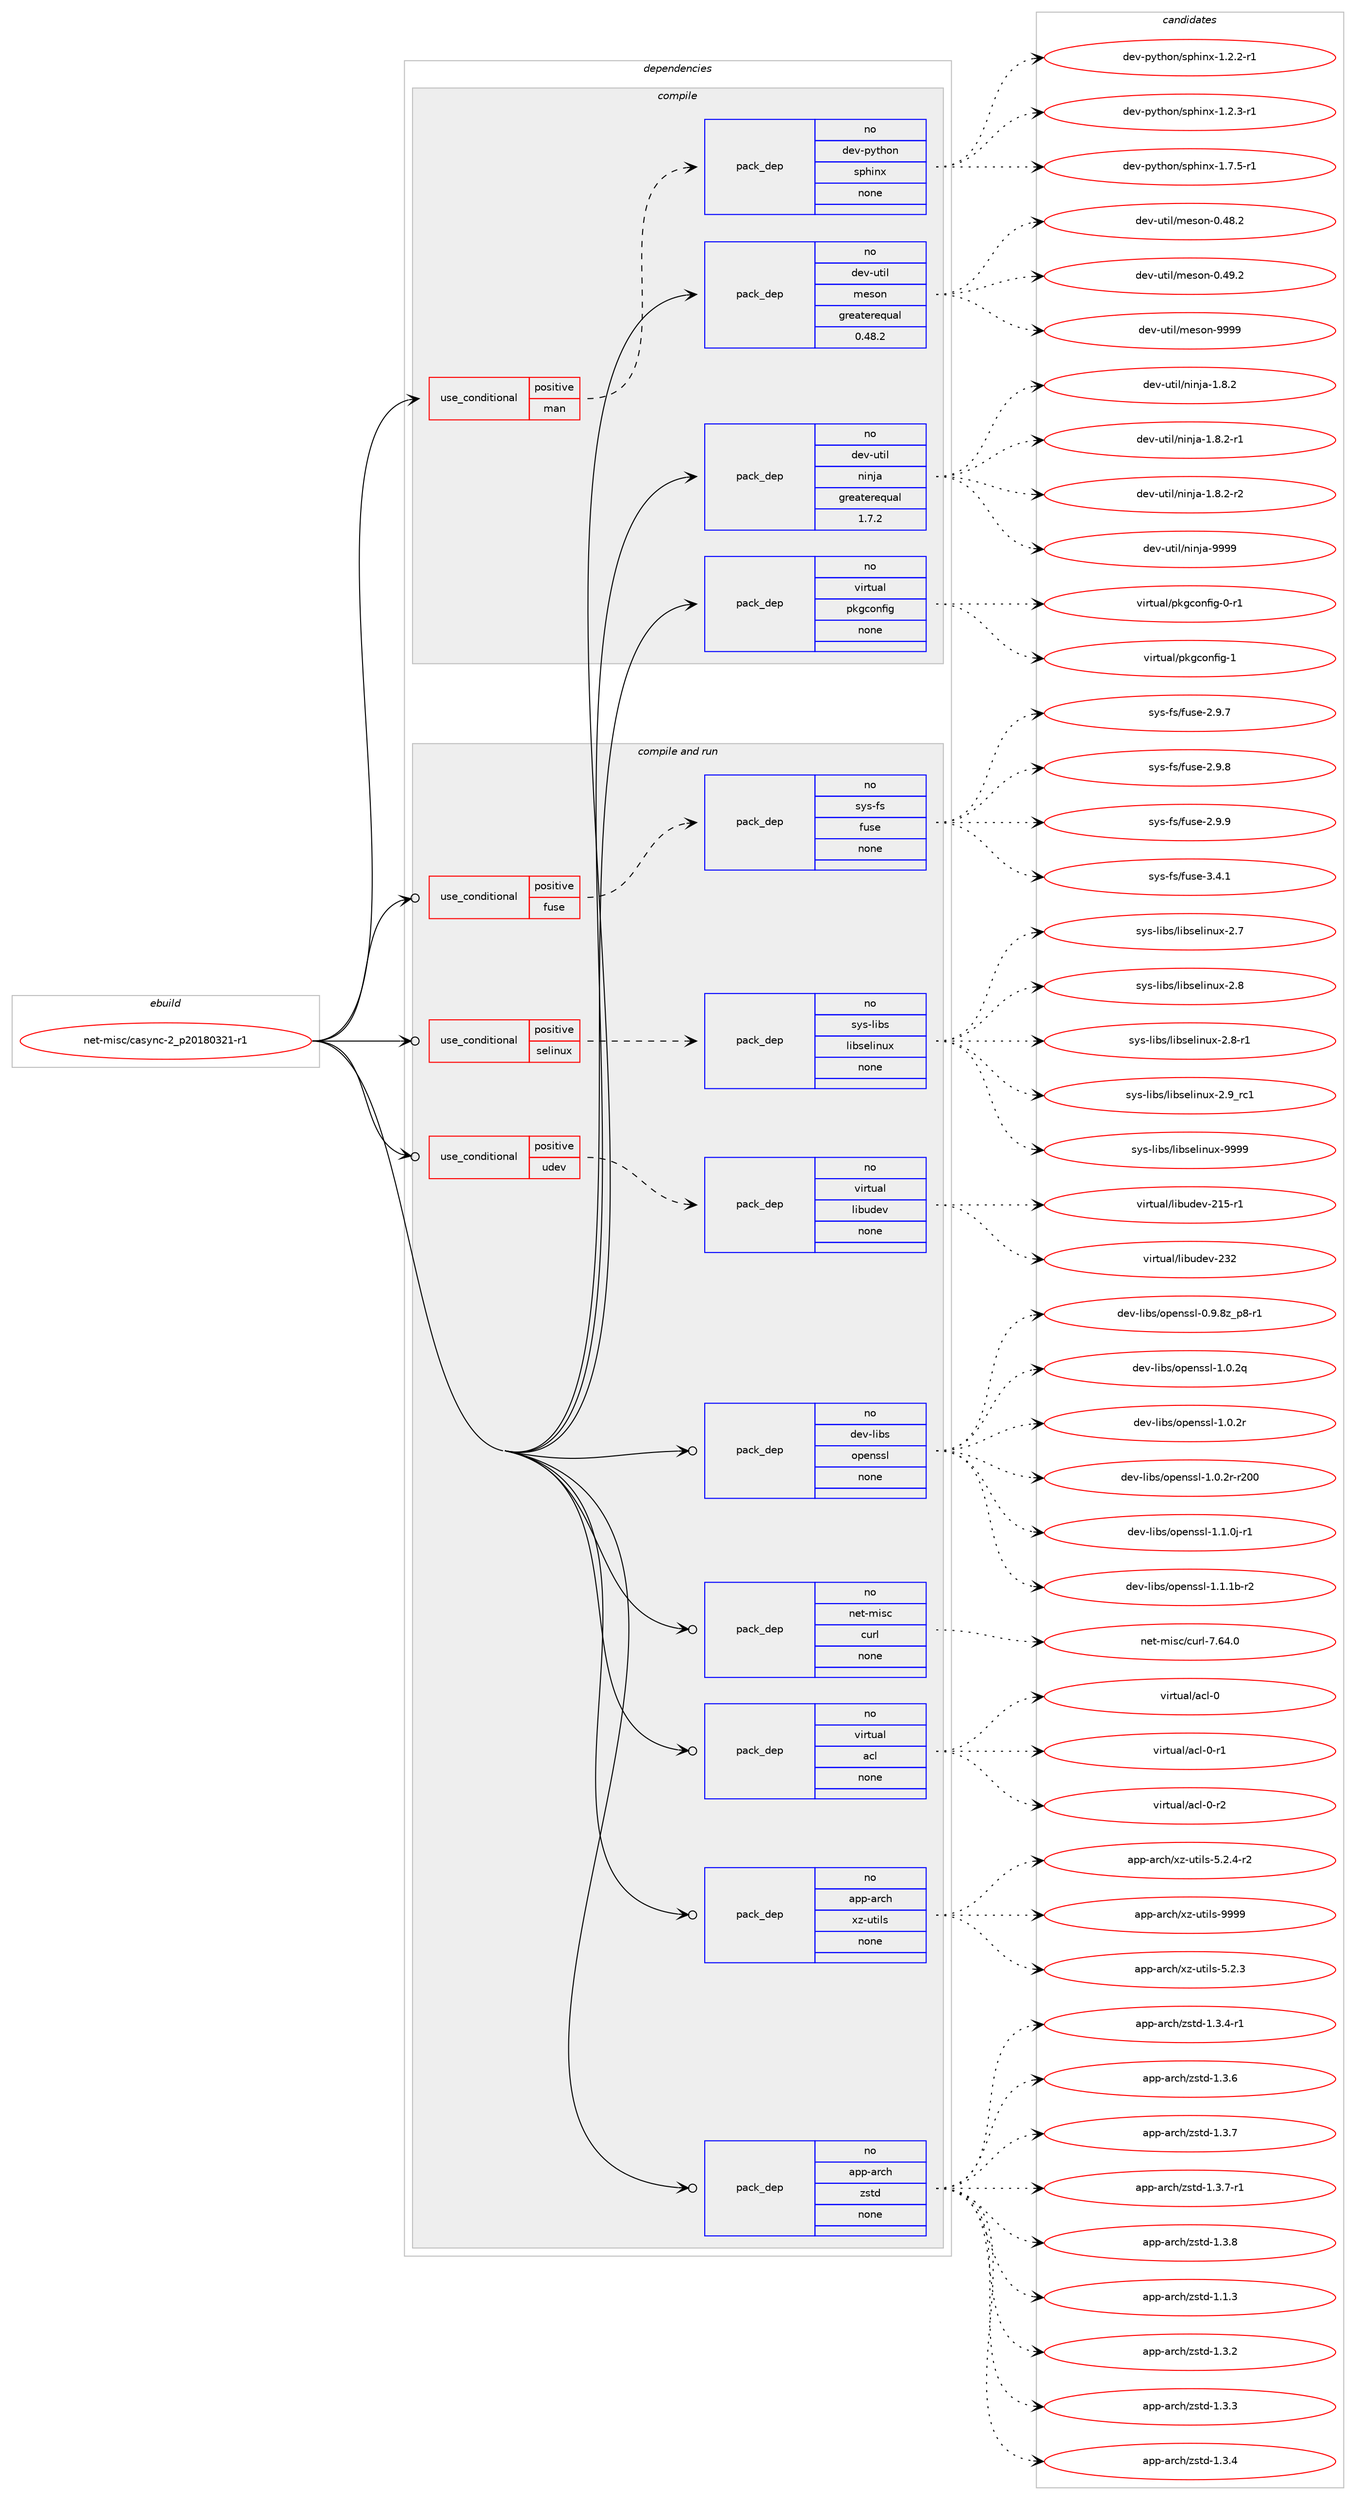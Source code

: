 digraph prolog {

# *************
# Graph options
# *************

newrank=true;
concentrate=true;
compound=true;
graph [rankdir=LR,fontname=Helvetica,fontsize=10,ranksep=1.5];#, ranksep=2.5, nodesep=0.2];
edge  [arrowhead=vee];
node  [fontname=Helvetica,fontsize=10];

# **********
# The ebuild
# **********

subgraph cluster_leftcol {
color=gray;
rank=same;
label=<<i>ebuild</i>>;
id [label="net-misc/casync-2_p20180321-r1", color=red, width=4, href="../net-misc/casync-2_p20180321-r1.svg"];
}

# ****************
# The dependencies
# ****************

subgraph cluster_midcol {
color=gray;
label=<<i>dependencies</i>>;
subgraph cluster_compile {
fillcolor="#eeeeee";
style=filled;
label=<<i>compile</i>>;
subgraph cond447901 {
dependency1666061 [label=<<TABLE BORDER="0" CELLBORDER="1" CELLSPACING="0" CELLPADDING="4"><TR><TD ROWSPAN="3" CELLPADDING="10">use_conditional</TD></TR><TR><TD>positive</TD></TR><TR><TD>man</TD></TR></TABLE>>, shape=none, color=red];
subgraph pack1191056 {
dependency1666062 [label=<<TABLE BORDER="0" CELLBORDER="1" CELLSPACING="0" CELLPADDING="4" WIDTH="220"><TR><TD ROWSPAN="6" CELLPADDING="30">pack_dep</TD></TR><TR><TD WIDTH="110">no</TD></TR><TR><TD>dev-python</TD></TR><TR><TD>sphinx</TD></TR><TR><TD>none</TD></TR><TR><TD></TD></TR></TABLE>>, shape=none, color=blue];
}
dependency1666061:e -> dependency1666062:w [weight=20,style="dashed",arrowhead="vee"];
}
id:e -> dependency1666061:w [weight=20,style="solid",arrowhead="vee"];
subgraph pack1191057 {
dependency1666063 [label=<<TABLE BORDER="0" CELLBORDER="1" CELLSPACING="0" CELLPADDING="4" WIDTH="220"><TR><TD ROWSPAN="6" CELLPADDING="30">pack_dep</TD></TR><TR><TD WIDTH="110">no</TD></TR><TR><TD>dev-util</TD></TR><TR><TD>meson</TD></TR><TR><TD>greaterequal</TD></TR><TR><TD>0.48.2</TD></TR></TABLE>>, shape=none, color=blue];
}
id:e -> dependency1666063:w [weight=20,style="solid",arrowhead="vee"];
subgraph pack1191058 {
dependency1666064 [label=<<TABLE BORDER="0" CELLBORDER="1" CELLSPACING="0" CELLPADDING="4" WIDTH="220"><TR><TD ROWSPAN="6" CELLPADDING="30">pack_dep</TD></TR><TR><TD WIDTH="110">no</TD></TR><TR><TD>dev-util</TD></TR><TR><TD>ninja</TD></TR><TR><TD>greaterequal</TD></TR><TR><TD>1.7.2</TD></TR></TABLE>>, shape=none, color=blue];
}
id:e -> dependency1666064:w [weight=20,style="solid",arrowhead="vee"];
subgraph pack1191059 {
dependency1666065 [label=<<TABLE BORDER="0" CELLBORDER="1" CELLSPACING="0" CELLPADDING="4" WIDTH="220"><TR><TD ROWSPAN="6" CELLPADDING="30">pack_dep</TD></TR><TR><TD WIDTH="110">no</TD></TR><TR><TD>virtual</TD></TR><TR><TD>pkgconfig</TD></TR><TR><TD>none</TD></TR><TR><TD></TD></TR></TABLE>>, shape=none, color=blue];
}
id:e -> dependency1666065:w [weight=20,style="solid",arrowhead="vee"];
}
subgraph cluster_compileandrun {
fillcolor="#eeeeee";
style=filled;
label=<<i>compile and run</i>>;
subgraph cond447902 {
dependency1666066 [label=<<TABLE BORDER="0" CELLBORDER="1" CELLSPACING="0" CELLPADDING="4"><TR><TD ROWSPAN="3" CELLPADDING="10">use_conditional</TD></TR><TR><TD>positive</TD></TR><TR><TD>fuse</TD></TR></TABLE>>, shape=none, color=red];
subgraph pack1191060 {
dependency1666067 [label=<<TABLE BORDER="0" CELLBORDER="1" CELLSPACING="0" CELLPADDING="4" WIDTH="220"><TR><TD ROWSPAN="6" CELLPADDING="30">pack_dep</TD></TR><TR><TD WIDTH="110">no</TD></TR><TR><TD>sys-fs</TD></TR><TR><TD>fuse</TD></TR><TR><TD>none</TD></TR><TR><TD></TD></TR></TABLE>>, shape=none, color=blue];
}
dependency1666066:e -> dependency1666067:w [weight=20,style="dashed",arrowhead="vee"];
}
id:e -> dependency1666066:w [weight=20,style="solid",arrowhead="odotvee"];
subgraph cond447903 {
dependency1666068 [label=<<TABLE BORDER="0" CELLBORDER="1" CELLSPACING="0" CELLPADDING="4"><TR><TD ROWSPAN="3" CELLPADDING="10">use_conditional</TD></TR><TR><TD>positive</TD></TR><TR><TD>selinux</TD></TR></TABLE>>, shape=none, color=red];
subgraph pack1191061 {
dependency1666069 [label=<<TABLE BORDER="0" CELLBORDER="1" CELLSPACING="0" CELLPADDING="4" WIDTH="220"><TR><TD ROWSPAN="6" CELLPADDING="30">pack_dep</TD></TR><TR><TD WIDTH="110">no</TD></TR><TR><TD>sys-libs</TD></TR><TR><TD>libselinux</TD></TR><TR><TD>none</TD></TR><TR><TD></TD></TR></TABLE>>, shape=none, color=blue];
}
dependency1666068:e -> dependency1666069:w [weight=20,style="dashed",arrowhead="vee"];
}
id:e -> dependency1666068:w [weight=20,style="solid",arrowhead="odotvee"];
subgraph cond447904 {
dependency1666070 [label=<<TABLE BORDER="0" CELLBORDER="1" CELLSPACING="0" CELLPADDING="4"><TR><TD ROWSPAN="3" CELLPADDING="10">use_conditional</TD></TR><TR><TD>positive</TD></TR><TR><TD>udev</TD></TR></TABLE>>, shape=none, color=red];
subgraph pack1191062 {
dependency1666071 [label=<<TABLE BORDER="0" CELLBORDER="1" CELLSPACING="0" CELLPADDING="4" WIDTH="220"><TR><TD ROWSPAN="6" CELLPADDING="30">pack_dep</TD></TR><TR><TD WIDTH="110">no</TD></TR><TR><TD>virtual</TD></TR><TR><TD>libudev</TD></TR><TR><TD>none</TD></TR><TR><TD></TD></TR></TABLE>>, shape=none, color=blue];
}
dependency1666070:e -> dependency1666071:w [weight=20,style="dashed",arrowhead="vee"];
}
id:e -> dependency1666070:w [weight=20,style="solid",arrowhead="odotvee"];
subgraph pack1191063 {
dependency1666072 [label=<<TABLE BORDER="0" CELLBORDER="1" CELLSPACING="0" CELLPADDING="4" WIDTH="220"><TR><TD ROWSPAN="6" CELLPADDING="30">pack_dep</TD></TR><TR><TD WIDTH="110">no</TD></TR><TR><TD>app-arch</TD></TR><TR><TD>xz-utils</TD></TR><TR><TD>none</TD></TR><TR><TD></TD></TR></TABLE>>, shape=none, color=blue];
}
id:e -> dependency1666072:w [weight=20,style="solid",arrowhead="odotvee"];
subgraph pack1191064 {
dependency1666073 [label=<<TABLE BORDER="0" CELLBORDER="1" CELLSPACING="0" CELLPADDING="4" WIDTH="220"><TR><TD ROWSPAN="6" CELLPADDING="30">pack_dep</TD></TR><TR><TD WIDTH="110">no</TD></TR><TR><TD>app-arch</TD></TR><TR><TD>zstd</TD></TR><TR><TD>none</TD></TR><TR><TD></TD></TR></TABLE>>, shape=none, color=blue];
}
id:e -> dependency1666073:w [weight=20,style="solid",arrowhead="odotvee"];
subgraph pack1191065 {
dependency1666074 [label=<<TABLE BORDER="0" CELLBORDER="1" CELLSPACING="0" CELLPADDING="4" WIDTH="220"><TR><TD ROWSPAN="6" CELLPADDING="30">pack_dep</TD></TR><TR><TD WIDTH="110">no</TD></TR><TR><TD>dev-libs</TD></TR><TR><TD>openssl</TD></TR><TR><TD>none</TD></TR><TR><TD></TD></TR></TABLE>>, shape=none, color=blue];
}
id:e -> dependency1666074:w [weight=20,style="solid",arrowhead="odotvee"];
subgraph pack1191066 {
dependency1666075 [label=<<TABLE BORDER="0" CELLBORDER="1" CELLSPACING="0" CELLPADDING="4" WIDTH="220"><TR><TD ROWSPAN="6" CELLPADDING="30">pack_dep</TD></TR><TR><TD WIDTH="110">no</TD></TR><TR><TD>net-misc</TD></TR><TR><TD>curl</TD></TR><TR><TD>none</TD></TR><TR><TD></TD></TR></TABLE>>, shape=none, color=blue];
}
id:e -> dependency1666075:w [weight=20,style="solid",arrowhead="odotvee"];
subgraph pack1191067 {
dependency1666076 [label=<<TABLE BORDER="0" CELLBORDER="1" CELLSPACING="0" CELLPADDING="4" WIDTH="220"><TR><TD ROWSPAN="6" CELLPADDING="30">pack_dep</TD></TR><TR><TD WIDTH="110">no</TD></TR><TR><TD>virtual</TD></TR><TR><TD>acl</TD></TR><TR><TD>none</TD></TR><TR><TD></TD></TR></TABLE>>, shape=none, color=blue];
}
id:e -> dependency1666076:w [weight=20,style="solid",arrowhead="odotvee"];
}
subgraph cluster_run {
fillcolor="#eeeeee";
style=filled;
label=<<i>run</i>>;
}
}

# **************
# The candidates
# **************

subgraph cluster_choices {
rank=same;
color=gray;
label=<<i>candidates</i>>;

subgraph choice1191056 {
color=black;
nodesep=1;
choice10010111845112121116104111110471151121041051101204549465046504511449 [label="dev-python/sphinx-1.2.2-r1", color=red, width=4,href="../dev-python/sphinx-1.2.2-r1.svg"];
choice10010111845112121116104111110471151121041051101204549465046514511449 [label="dev-python/sphinx-1.2.3-r1", color=red, width=4,href="../dev-python/sphinx-1.2.3-r1.svg"];
choice10010111845112121116104111110471151121041051101204549465546534511449 [label="dev-python/sphinx-1.7.5-r1", color=red, width=4,href="../dev-python/sphinx-1.7.5-r1.svg"];
dependency1666062:e -> choice10010111845112121116104111110471151121041051101204549465046504511449:w [style=dotted,weight="100"];
dependency1666062:e -> choice10010111845112121116104111110471151121041051101204549465046514511449:w [style=dotted,weight="100"];
dependency1666062:e -> choice10010111845112121116104111110471151121041051101204549465546534511449:w [style=dotted,weight="100"];
}
subgraph choice1191057 {
color=black;
nodesep=1;
choice100101118451171161051084710910111511111045484652564650 [label="dev-util/meson-0.48.2", color=red, width=4,href="../dev-util/meson-0.48.2.svg"];
choice100101118451171161051084710910111511111045484652574650 [label="dev-util/meson-0.49.2", color=red, width=4,href="../dev-util/meson-0.49.2.svg"];
choice10010111845117116105108471091011151111104557575757 [label="dev-util/meson-9999", color=red, width=4,href="../dev-util/meson-9999.svg"];
dependency1666063:e -> choice100101118451171161051084710910111511111045484652564650:w [style=dotted,weight="100"];
dependency1666063:e -> choice100101118451171161051084710910111511111045484652574650:w [style=dotted,weight="100"];
dependency1666063:e -> choice10010111845117116105108471091011151111104557575757:w [style=dotted,weight="100"];
}
subgraph choice1191058 {
color=black;
nodesep=1;
choice100101118451171161051084711010511010697454946564650 [label="dev-util/ninja-1.8.2", color=red, width=4,href="../dev-util/ninja-1.8.2.svg"];
choice1001011184511711610510847110105110106974549465646504511449 [label="dev-util/ninja-1.8.2-r1", color=red, width=4,href="../dev-util/ninja-1.8.2-r1.svg"];
choice1001011184511711610510847110105110106974549465646504511450 [label="dev-util/ninja-1.8.2-r2", color=red, width=4,href="../dev-util/ninja-1.8.2-r2.svg"];
choice1001011184511711610510847110105110106974557575757 [label="dev-util/ninja-9999", color=red, width=4,href="../dev-util/ninja-9999.svg"];
dependency1666064:e -> choice100101118451171161051084711010511010697454946564650:w [style=dotted,weight="100"];
dependency1666064:e -> choice1001011184511711610510847110105110106974549465646504511449:w [style=dotted,weight="100"];
dependency1666064:e -> choice1001011184511711610510847110105110106974549465646504511450:w [style=dotted,weight="100"];
dependency1666064:e -> choice1001011184511711610510847110105110106974557575757:w [style=dotted,weight="100"];
}
subgraph choice1191059 {
color=black;
nodesep=1;
choice11810511411611797108471121071039911111010210510345484511449 [label="virtual/pkgconfig-0-r1", color=red, width=4,href="../virtual/pkgconfig-0-r1.svg"];
choice1181051141161179710847112107103991111101021051034549 [label="virtual/pkgconfig-1", color=red, width=4,href="../virtual/pkgconfig-1.svg"];
dependency1666065:e -> choice11810511411611797108471121071039911111010210510345484511449:w [style=dotted,weight="100"];
dependency1666065:e -> choice1181051141161179710847112107103991111101021051034549:w [style=dotted,weight="100"];
}
subgraph choice1191060 {
color=black;
nodesep=1;
choice1151211154510211547102117115101455046574655 [label="sys-fs/fuse-2.9.7", color=red, width=4,href="../sys-fs/fuse-2.9.7.svg"];
choice1151211154510211547102117115101455046574656 [label="sys-fs/fuse-2.9.8", color=red, width=4,href="../sys-fs/fuse-2.9.8.svg"];
choice1151211154510211547102117115101455046574657 [label="sys-fs/fuse-2.9.9", color=red, width=4,href="../sys-fs/fuse-2.9.9.svg"];
choice1151211154510211547102117115101455146524649 [label="sys-fs/fuse-3.4.1", color=red, width=4,href="../sys-fs/fuse-3.4.1.svg"];
dependency1666067:e -> choice1151211154510211547102117115101455046574655:w [style=dotted,weight="100"];
dependency1666067:e -> choice1151211154510211547102117115101455046574656:w [style=dotted,weight="100"];
dependency1666067:e -> choice1151211154510211547102117115101455046574657:w [style=dotted,weight="100"];
dependency1666067:e -> choice1151211154510211547102117115101455146524649:w [style=dotted,weight="100"];
}
subgraph choice1191061 {
color=black;
nodesep=1;
choice1151211154510810598115471081059811510110810511011712045504655 [label="sys-libs/libselinux-2.7", color=red, width=4,href="../sys-libs/libselinux-2.7.svg"];
choice1151211154510810598115471081059811510110810511011712045504656 [label="sys-libs/libselinux-2.8", color=red, width=4,href="../sys-libs/libselinux-2.8.svg"];
choice11512111545108105981154710810598115101108105110117120455046564511449 [label="sys-libs/libselinux-2.8-r1", color=red, width=4,href="../sys-libs/libselinux-2.8-r1.svg"];
choice1151211154510810598115471081059811510110810511011712045504657951149949 [label="sys-libs/libselinux-2.9_rc1", color=red, width=4,href="../sys-libs/libselinux-2.9_rc1.svg"];
choice115121115451081059811547108105981151011081051101171204557575757 [label="sys-libs/libselinux-9999", color=red, width=4,href="../sys-libs/libselinux-9999.svg"];
dependency1666069:e -> choice1151211154510810598115471081059811510110810511011712045504655:w [style=dotted,weight="100"];
dependency1666069:e -> choice1151211154510810598115471081059811510110810511011712045504656:w [style=dotted,weight="100"];
dependency1666069:e -> choice11512111545108105981154710810598115101108105110117120455046564511449:w [style=dotted,weight="100"];
dependency1666069:e -> choice1151211154510810598115471081059811510110810511011712045504657951149949:w [style=dotted,weight="100"];
dependency1666069:e -> choice115121115451081059811547108105981151011081051101171204557575757:w [style=dotted,weight="100"];
}
subgraph choice1191062 {
color=black;
nodesep=1;
choice118105114116117971084710810598117100101118455049534511449 [label="virtual/libudev-215-r1", color=red, width=4,href="../virtual/libudev-215-r1.svg"];
choice11810511411611797108471081059811710010111845505150 [label="virtual/libudev-232", color=red, width=4,href="../virtual/libudev-232.svg"];
dependency1666071:e -> choice118105114116117971084710810598117100101118455049534511449:w [style=dotted,weight="100"];
dependency1666071:e -> choice11810511411611797108471081059811710010111845505150:w [style=dotted,weight="100"];
}
subgraph choice1191063 {
color=black;
nodesep=1;
choice971121124597114991044712012245117116105108115455346504651 [label="app-arch/xz-utils-5.2.3", color=red, width=4,href="../app-arch/xz-utils-5.2.3.svg"];
choice9711211245971149910447120122451171161051081154553465046524511450 [label="app-arch/xz-utils-5.2.4-r2", color=red, width=4,href="../app-arch/xz-utils-5.2.4-r2.svg"];
choice9711211245971149910447120122451171161051081154557575757 [label="app-arch/xz-utils-9999", color=red, width=4,href="../app-arch/xz-utils-9999.svg"];
dependency1666072:e -> choice971121124597114991044712012245117116105108115455346504651:w [style=dotted,weight="100"];
dependency1666072:e -> choice9711211245971149910447120122451171161051081154553465046524511450:w [style=dotted,weight="100"];
dependency1666072:e -> choice9711211245971149910447120122451171161051081154557575757:w [style=dotted,weight="100"];
}
subgraph choice1191064 {
color=black;
nodesep=1;
choice9711211245971149910447122115116100454946494651 [label="app-arch/zstd-1.1.3", color=red, width=4,href="../app-arch/zstd-1.1.3.svg"];
choice9711211245971149910447122115116100454946514650 [label="app-arch/zstd-1.3.2", color=red, width=4,href="../app-arch/zstd-1.3.2.svg"];
choice9711211245971149910447122115116100454946514651 [label="app-arch/zstd-1.3.3", color=red, width=4,href="../app-arch/zstd-1.3.3.svg"];
choice9711211245971149910447122115116100454946514652 [label="app-arch/zstd-1.3.4", color=red, width=4,href="../app-arch/zstd-1.3.4.svg"];
choice97112112459711499104471221151161004549465146524511449 [label="app-arch/zstd-1.3.4-r1", color=red, width=4,href="../app-arch/zstd-1.3.4-r1.svg"];
choice9711211245971149910447122115116100454946514654 [label="app-arch/zstd-1.3.6", color=red, width=4,href="../app-arch/zstd-1.3.6.svg"];
choice9711211245971149910447122115116100454946514655 [label="app-arch/zstd-1.3.7", color=red, width=4,href="../app-arch/zstd-1.3.7.svg"];
choice97112112459711499104471221151161004549465146554511449 [label="app-arch/zstd-1.3.7-r1", color=red, width=4,href="../app-arch/zstd-1.3.7-r1.svg"];
choice9711211245971149910447122115116100454946514656 [label="app-arch/zstd-1.3.8", color=red, width=4,href="../app-arch/zstd-1.3.8.svg"];
dependency1666073:e -> choice9711211245971149910447122115116100454946494651:w [style=dotted,weight="100"];
dependency1666073:e -> choice9711211245971149910447122115116100454946514650:w [style=dotted,weight="100"];
dependency1666073:e -> choice9711211245971149910447122115116100454946514651:w [style=dotted,weight="100"];
dependency1666073:e -> choice9711211245971149910447122115116100454946514652:w [style=dotted,weight="100"];
dependency1666073:e -> choice97112112459711499104471221151161004549465146524511449:w [style=dotted,weight="100"];
dependency1666073:e -> choice9711211245971149910447122115116100454946514654:w [style=dotted,weight="100"];
dependency1666073:e -> choice9711211245971149910447122115116100454946514655:w [style=dotted,weight="100"];
dependency1666073:e -> choice97112112459711499104471221151161004549465146554511449:w [style=dotted,weight="100"];
dependency1666073:e -> choice9711211245971149910447122115116100454946514656:w [style=dotted,weight="100"];
}
subgraph choice1191065 {
color=black;
nodesep=1;
choice10010111845108105981154711111210111011511510845484657465612295112564511449 [label="dev-libs/openssl-0.9.8z_p8-r1", color=red, width=4,href="../dev-libs/openssl-0.9.8z_p8-r1.svg"];
choice100101118451081059811547111112101110115115108454946484650113 [label="dev-libs/openssl-1.0.2q", color=red, width=4,href="../dev-libs/openssl-1.0.2q.svg"];
choice100101118451081059811547111112101110115115108454946484650114 [label="dev-libs/openssl-1.0.2r", color=red, width=4,href="../dev-libs/openssl-1.0.2r.svg"];
choice10010111845108105981154711111210111011511510845494648465011445114504848 [label="dev-libs/openssl-1.0.2r-r200", color=red, width=4,href="../dev-libs/openssl-1.0.2r-r200.svg"];
choice1001011184510810598115471111121011101151151084549464946481064511449 [label="dev-libs/openssl-1.1.0j-r1", color=red, width=4,href="../dev-libs/openssl-1.1.0j-r1.svg"];
choice100101118451081059811547111112101110115115108454946494649984511450 [label="dev-libs/openssl-1.1.1b-r2", color=red, width=4,href="../dev-libs/openssl-1.1.1b-r2.svg"];
dependency1666074:e -> choice10010111845108105981154711111210111011511510845484657465612295112564511449:w [style=dotted,weight="100"];
dependency1666074:e -> choice100101118451081059811547111112101110115115108454946484650113:w [style=dotted,weight="100"];
dependency1666074:e -> choice100101118451081059811547111112101110115115108454946484650114:w [style=dotted,weight="100"];
dependency1666074:e -> choice10010111845108105981154711111210111011511510845494648465011445114504848:w [style=dotted,weight="100"];
dependency1666074:e -> choice1001011184510810598115471111121011101151151084549464946481064511449:w [style=dotted,weight="100"];
dependency1666074:e -> choice100101118451081059811547111112101110115115108454946494649984511450:w [style=dotted,weight="100"];
}
subgraph choice1191066 {
color=black;
nodesep=1;
choice1101011164510910511599479911711410845554654524648 [label="net-misc/curl-7.64.0", color=red, width=4,href="../net-misc/curl-7.64.0.svg"];
dependency1666075:e -> choice1101011164510910511599479911711410845554654524648:w [style=dotted,weight="100"];
}
subgraph choice1191067 {
color=black;
nodesep=1;
choice118105114116117971084797991084548 [label="virtual/acl-0", color=red, width=4,href="../virtual/acl-0.svg"];
choice1181051141161179710847979910845484511449 [label="virtual/acl-0-r1", color=red, width=4,href="../virtual/acl-0-r1.svg"];
choice1181051141161179710847979910845484511450 [label="virtual/acl-0-r2", color=red, width=4,href="../virtual/acl-0-r2.svg"];
dependency1666076:e -> choice118105114116117971084797991084548:w [style=dotted,weight="100"];
dependency1666076:e -> choice1181051141161179710847979910845484511449:w [style=dotted,weight="100"];
dependency1666076:e -> choice1181051141161179710847979910845484511450:w [style=dotted,weight="100"];
}
}

}
